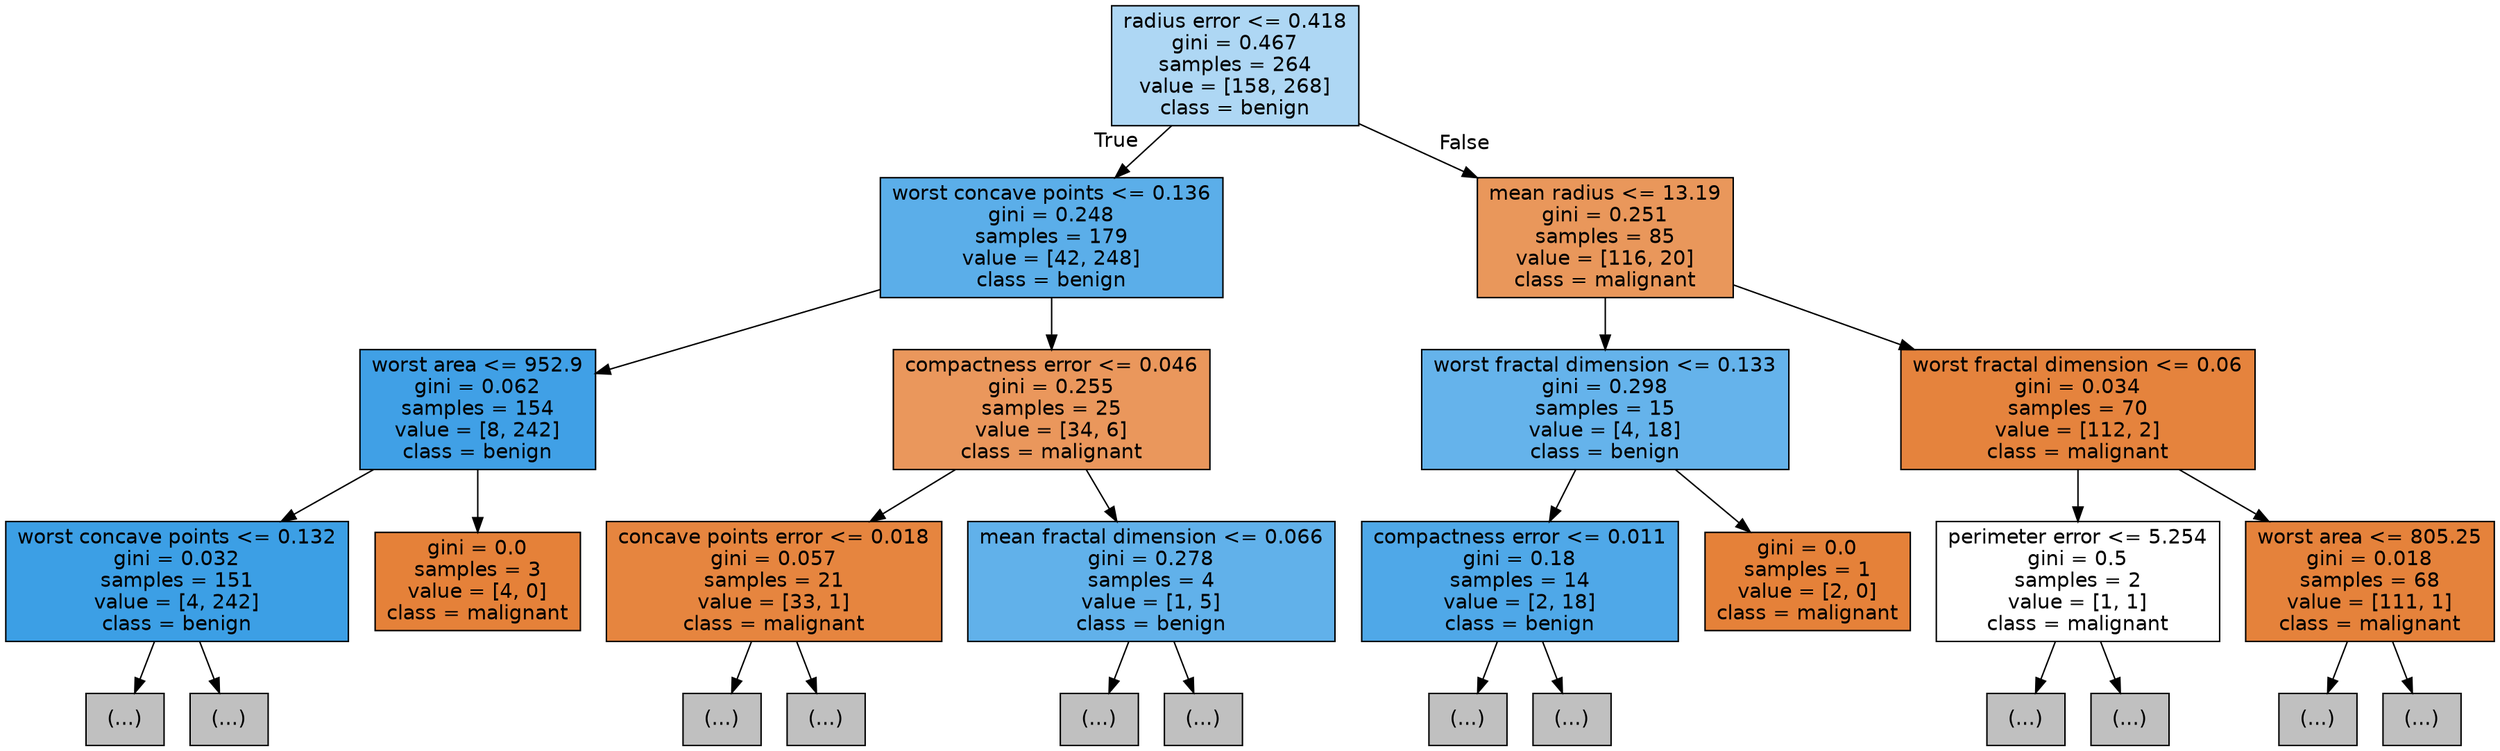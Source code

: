 digraph Tree {
node [shape=box, style="filled", color="black", fontname="helvetica"] ;
edge [fontname="helvetica"] ;
0 [label="radius error <= 0.418\ngini = 0.467\nsamples = 264\nvalue = [158, 268]\nclass = benign", fillcolor="#aed7f4"] ;
1 [label="worst concave points <= 0.136\ngini = 0.248\nsamples = 179\nvalue = [42, 248]\nclass = benign", fillcolor="#5baee9"] ;
0 -> 1 [labeldistance=2.5, labelangle=45, headlabel="True"] ;
2 [label="worst area <= 952.9\ngini = 0.062\nsamples = 154\nvalue = [8, 242]\nclass = benign", fillcolor="#40a0e6"] ;
1 -> 2 ;
3 [label="worst concave points <= 0.132\ngini = 0.032\nsamples = 151\nvalue = [4, 242]\nclass = benign", fillcolor="#3c9fe5"] ;
2 -> 3 ;
4 [label="(...)", fillcolor="#C0C0C0"] ;
3 -> 4 ;
13 [label="(...)", fillcolor="#C0C0C0"] ;
3 -> 13 ;
16 [label="gini = 0.0\nsamples = 3\nvalue = [4, 0]\nclass = malignant", fillcolor="#e58139"] ;
2 -> 16 ;
17 [label="compactness error <= 0.046\ngini = 0.255\nsamples = 25\nvalue = [34, 6]\nclass = malignant", fillcolor="#ea975c"] ;
1 -> 17 ;
18 [label="concave points error <= 0.018\ngini = 0.057\nsamples = 21\nvalue = [33, 1]\nclass = malignant", fillcolor="#e6853f"] ;
17 -> 18 ;
19 [label="(...)", fillcolor="#C0C0C0"] ;
18 -> 19 ;
20 [label="(...)", fillcolor="#C0C0C0"] ;
18 -> 20 ;
23 [label="mean fractal dimension <= 0.066\ngini = 0.278\nsamples = 4\nvalue = [1, 5]\nclass = benign", fillcolor="#61b1ea"] ;
17 -> 23 ;
24 [label="(...)", fillcolor="#C0C0C0"] ;
23 -> 24 ;
25 [label="(...)", fillcolor="#C0C0C0"] ;
23 -> 25 ;
26 [label="mean radius <= 13.19\ngini = 0.251\nsamples = 85\nvalue = [116, 20]\nclass = malignant", fillcolor="#e9975b"] ;
0 -> 26 [labeldistance=2.5, labelangle=-45, headlabel="False"] ;
27 [label="worst fractal dimension <= 0.133\ngini = 0.298\nsamples = 15\nvalue = [4, 18]\nclass = benign", fillcolor="#65b3eb"] ;
26 -> 27 ;
28 [label="compactness error <= 0.011\ngini = 0.18\nsamples = 14\nvalue = [2, 18]\nclass = benign", fillcolor="#4fa8e8"] ;
27 -> 28 ;
29 [label="(...)", fillcolor="#C0C0C0"] ;
28 -> 29 ;
32 [label="(...)", fillcolor="#C0C0C0"] ;
28 -> 32 ;
33 [label="gini = 0.0\nsamples = 1\nvalue = [2, 0]\nclass = malignant", fillcolor="#e58139"] ;
27 -> 33 ;
34 [label="worst fractal dimension <= 0.06\ngini = 0.034\nsamples = 70\nvalue = [112, 2]\nclass = malignant", fillcolor="#e5833d"] ;
26 -> 34 ;
35 [label="perimeter error <= 5.254\ngini = 0.5\nsamples = 2\nvalue = [1, 1]\nclass = malignant", fillcolor="#ffffff"] ;
34 -> 35 ;
36 [label="(...)", fillcolor="#C0C0C0"] ;
35 -> 36 ;
37 [label="(...)", fillcolor="#C0C0C0"] ;
35 -> 37 ;
38 [label="worst area <= 805.25\ngini = 0.018\nsamples = 68\nvalue = [111, 1]\nclass = malignant", fillcolor="#e5823b"] ;
34 -> 38 ;
39 [label="(...)", fillcolor="#C0C0C0"] ;
38 -> 39 ;
40 [label="(...)", fillcolor="#C0C0C0"] ;
38 -> 40 ;
}